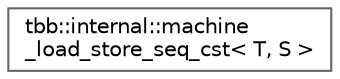 digraph "类继承关系图"
{
 // LATEX_PDF_SIZE
  bgcolor="transparent";
  edge [fontname=Helvetica,fontsize=10,labelfontname=Helvetica,labelfontsize=10];
  node [fontname=Helvetica,fontsize=10,shape=box,height=0.2,width=0.4];
  rankdir="LR";
  Node0 [id="Node000000",label="tbb::internal::machine\l_load_store_seq_cst\< T, S \>",height=0.2,width=0.4,color="grey40", fillcolor="white", style="filled",URL="$structtbb_1_1internal_1_1machine__load__store__seq__cst.html",tooltip=" "];
}
